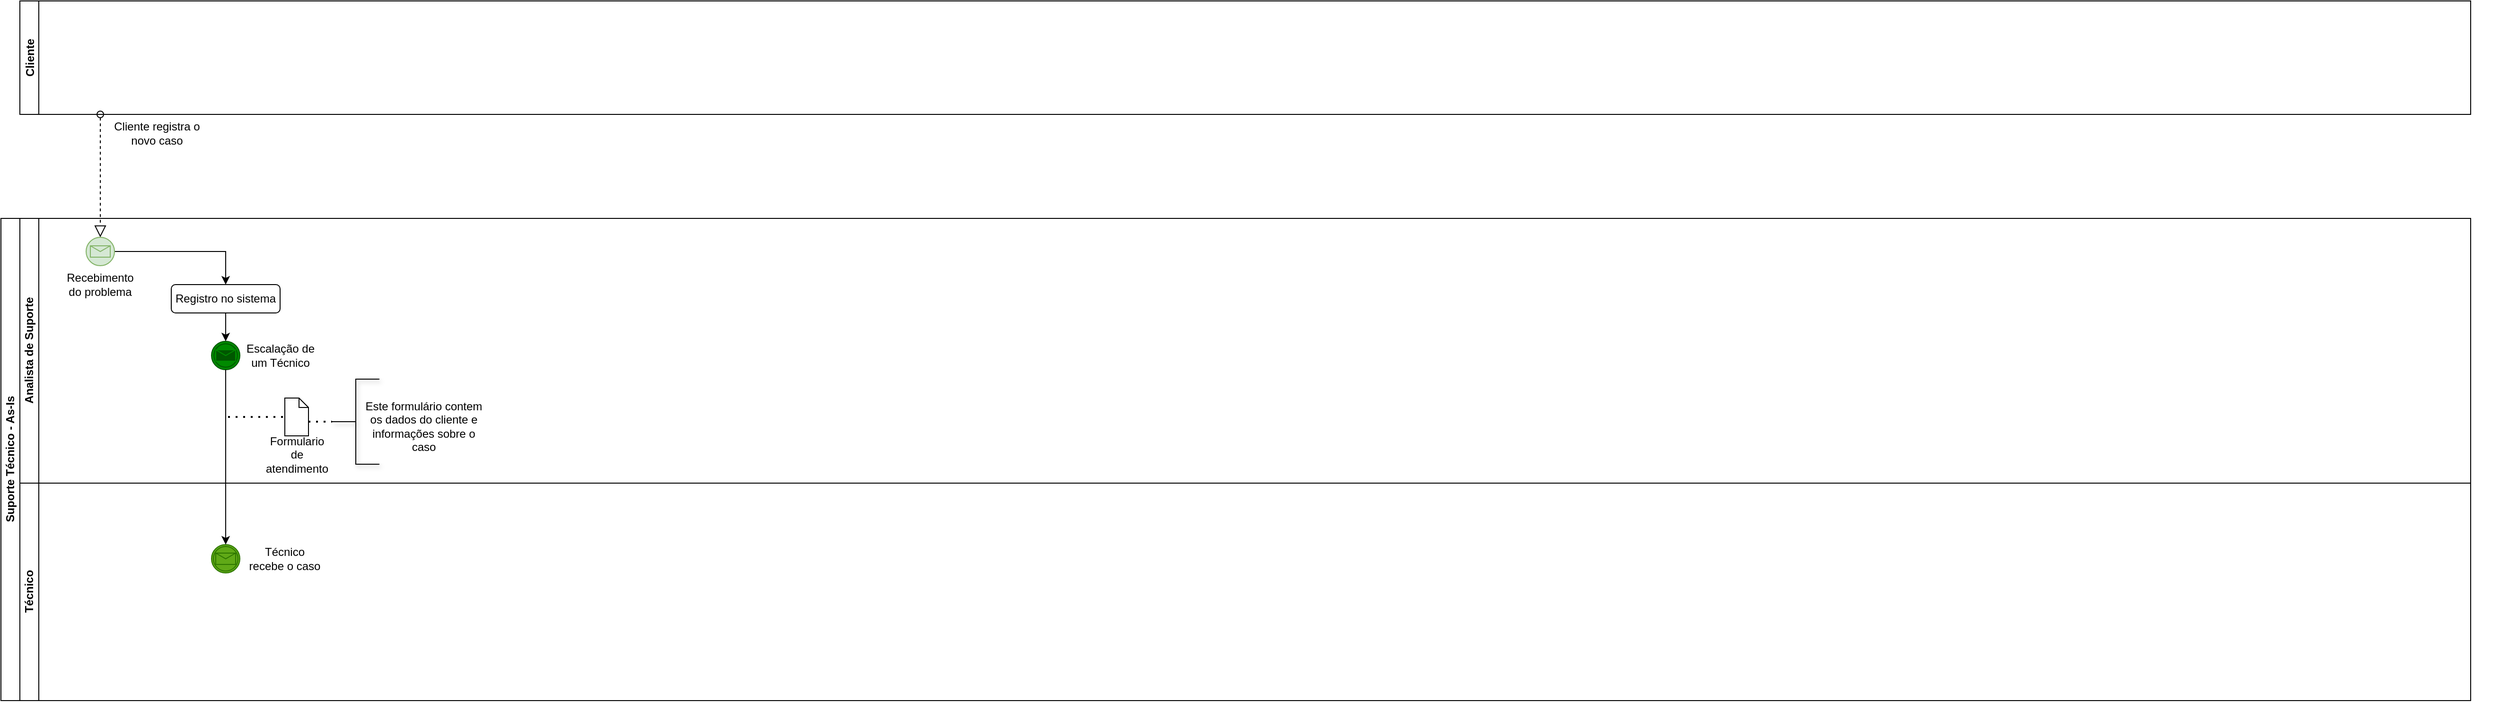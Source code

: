 <mxfile version="13.7.7" type="github">
  <diagram id="fiaMoSsyoyp-pJfvf07h" name="Page-1">
    <mxGraphModel dx="718" dy="1556" grid="1" gridSize="10" guides="1" tooltips="1" connect="1" arrows="1" fold="1" page="1" pageScale="1" pageWidth="827" pageHeight="1169" math="0" shadow="0">
      <root>
        <mxCell id="0" />
        <mxCell id="1" parent="0" />
        <mxCell id="pjXi1nHpoOmAQkaqrBQA-1" value="Suporte Técnico - As-Is" style="swimlane;html=1;childLayout=stackLayout;resizeParent=1;resizeParentMax=0;horizontal=0;startSize=20;horizontalStack=0;" vertex="1" parent="1">
          <mxGeometry x="30" y="170" width="2610" height="510" as="geometry" />
        </mxCell>
        <mxCell id="pjXi1nHpoOmAQkaqrBQA-2" value="Analista de Suporte" style="swimlane;html=1;startSize=20;horizontal=0;" vertex="1" parent="pjXi1nHpoOmAQkaqrBQA-1">
          <mxGeometry x="20" width="2590" height="280" as="geometry" />
        </mxCell>
        <mxCell id="pjXi1nHpoOmAQkaqrBQA-15" value="" style="shape=mxgraph.bpmn.shape;html=1;verticalLabelPosition=bottom;labelBackgroundColor=#ffffff;verticalAlign=top;align=center;perimeter=ellipsePerimeter;outlineConnect=0;outline=throwing;symbol=message;fillColor=#008a00;strokeColor=#005700;fontColor=#ffffff;aspect=fixed;" vertex="1" parent="pjXi1nHpoOmAQkaqrBQA-2">
          <mxGeometry x="202.5" y="130" width="30" height="30" as="geometry" />
        </mxCell>
        <mxCell id="pjXi1nHpoOmAQkaqrBQA-17" value="Escalação de um Técnico" style="text;html=1;strokeColor=none;fillColor=none;align=center;verticalAlign=middle;whiteSpace=wrap;rounded=0;" vertex="1" parent="pjXi1nHpoOmAQkaqrBQA-2">
          <mxGeometry x="232.5" y="135" width="85" height="20" as="geometry" />
        </mxCell>
        <mxCell id="pjXi1nHpoOmAQkaqrBQA-39" value="Este formulário contem os dados do cliente e informações sobre o caso" style="text;html=1;strokeColor=none;fillColor=none;align=center;verticalAlign=middle;whiteSpace=wrap;rounded=0;shadow=1;" vertex="1" parent="pjXi1nHpoOmAQkaqrBQA-2">
          <mxGeometry x="364" y="180" width="126" height="80" as="geometry" />
        </mxCell>
        <mxCell id="pjXi1nHpoOmAQkaqrBQA-31" value="" style="group" vertex="1" connectable="0" parent="pjXi1nHpoOmAQkaqrBQA-2">
          <mxGeometry x="220" y="210" width="80" as="geometry" />
        </mxCell>
        <mxCell id="pjXi1nHpoOmAQkaqrBQA-30" value="" style="group" vertex="1" connectable="0" parent="pjXi1nHpoOmAQkaqrBQA-31">
          <mxGeometry width="80" as="geometry" />
        </mxCell>
        <mxCell id="pjXi1nHpoOmAQkaqrBQA-29" value="" style="group" vertex="1" connectable="0" parent="pjXi1nHpoOmAQkaqrBQA-30">
          <mxGeometry width="80" as="geometry" />
        </mxCell>
        <mxCell id="pjXi1nHpoOmAQkaqrBQA-28" value="" style="endArrow=none;dashed=1;html=1;dashPattern=1 3;strokeWidth=2;" edge="1" parent="pjXi1nHpoOmAQkaqrBQA-29">
          <mxGeometry width="50" height="50" relative="1" as="geometry">
            <mxPoint as="sourcePoint" />
            <mxPoint x="80" as="targetPoint" />
          </mxGeometry>
        </mxCell>
        <mxCell id="pjXi1nHpoOmAQkaqrBQA-32" value="" style="shape=note;size=10;whiteSpace=wrap;html=1;aspect=fixed;" vertex="1" parent="pjXi1nHpoOmAQkaqrBQA-2">
          <mxGeometry x="280" y="190" width="25" height="40" as="geometry" />
        </mxCell>
        <mxCell id="pjXi1nHpoOmAQkaqrBQA-37" value="" style="html=1;shape=mxgraph.flowchart.annotation_2;align=left;labelPosition=right;shadow=1;" vertex="1" parent="pjXi1nHpoOmAQkaqrBQA-2">
          <mxGeometry x="330" y="170" width="50" height="90" as="geometry" />
        </mxCell>
        <mxCell id="pjXi1nHpoOmAQkaqrBQA-36" value="Formulario de atendimento" style="text;html=1;strokeColor=none;fillColor=none;align=center;verticalAlign=middle;whiteSpace=wrap;rounded=0;" vertex="1" parent="pjXi1nHpoOmAQkaqrBQA-2">
          <mxGeometry x="272.5" y="240" width="40" height="20" as="geometry" />
        </mxCell>
        <mxCell id="pjXi1nHpoOmAQkaqrBQA-38" value="" style="endArrow=none;dashed=1;html=1;dashPattern=1 3;strokeWidth=2;entryX=0;entryY=0.5;entryDx=0;entryDy=0;entryPerimeter=0;exitX=0;exitY=0;exitDx=25;exitDy=25;exitPerimeter=0;" edge="1" parent="pjXi1nHpoOmAQkaqrBQA-2" source="pjXi1nHpoOmAQkaqrBQA-32" target="pjXi1nHpoOmAQkaqrBQA-37">
          <mxGeometry width="50" height="50" relative="1" as="geometry">
            <mxPoint x="260" y="270" as="sourcePoint" />
            <mxPoint x="310" y="220" as="targetPoint" />
          </mxGeometry>
        </mxCell>
        <mxCell id="pjXi1nHpoOmAQkaqrBQA-3" value="Técnico" style="swimlane;html=1;startSize=20;horizontal=0;" vertex="1" parent="pjXi1nHpoOmAQkaqrBQA-1">
          <mxGeometry x="20" y="280" width="2590" height="230" as="geometry" />
        </mxCell>
        <mxCell id="pjXi1nHpoOmAQkaqrBQA-25" value="" style="shape=mxgraph.bpmn.shape;html=1;verticalLabelPosition=bottom;labelBackgroundColor=#ffffff;verticalAlign=top;align=center;perimeter=ellipsePerimeter;outlineConnect=0;outline=catching;symbol=message;aspect=fixed;fillColor=#60a917;strokeColor=#2D7600;fontColor=#ffffff;" vertex="1" parent="pjXi1nHpoOmAQkaqrBQA-3">
          <mxGeometry x="202.5" y="65" width="30" height="30" as="geometry" />
        </mxCell>
        <mxCell id="pjXi1nHpoOmAQkaqrBQA-27" value="Técnico recebe o caso" style="text;html=1;strokeColor=none;fillColor=none;align=center;verticalAlign=middle;whiteSpace=wrap;rounded=0;" vertex="1" parent="pjXi1nHpoOmAQkaqrBQA-3">
          <mxGeometry x="240" y="70" width="80" height="20" as="geometry" />
        </mxCell>
        <mxCell id="pjXi1nHpoOmAQkaqrBQA-22" style="edgeStyle=orthogonalEdgeStyle;rounded=0;orthogonalLoop=1;jettySize=auto;html=1;" edge="1" parent="pjXi1nHpoOmAQkaqrBQA-1" source="pjXi1nHpoOmAQkaqrBQA-15" target="pjXi1nHpoOmAQkaqrBQA-25">
          <mxGeometry relative="1" as="geometry">
            <mxPoint x="215.034" y="340.034" as="targetPoint" />
          </mxGeometry>
        </mxCell>
        <mxCell id="pjXi1nHpoOmAQkaqrBQA-7" value="" style="group;aspect=fixed;" vertex="1" connectable="0" parent="1">
          <mxGeometry x="80" y="-40" width="2590" height="310" as="geometry" />
        </mxCell>
        <mxCell id="pjXi1nHpoOmAQkaqrBQA-8" value="" style="group" vertex="1" connectable="0" parent="pjXi1nHpoOmAQkaqrBQA-7">
          <mxGeometry x="-30" y="-20" width="2590" height="330" as="geometry" />
        </mxCell>
        <mxCell id="pjXi1nHpoOmAQkaqrBQA-5" value="Cliente" style="swimlane;startSize=20;horizontal=0;" vertex="1" parent="pjXi1nHpoOmAQkaqrBQA-8">
          <mxGeometry width="2590" height="120" as="geometry" />
        </mxCell>
        <mxCell id="pjXi1nHpoOmAQkaqrBQA-6" value="" style="startArrow=oval;startFill=0;startSize=7;endArrow=block;endFill=0;endSize=10;dashed=1;html=1;" edge="1" parent="pjXi1nHpoOmAQkaqrBQA-8" target="pjXi1nHpoOmAQkaqrBQA-9">
          <mxGeometry width="100" relative="1" as="geometry">
            <mxPoint x="85" y="120" as="sourcePoint" />
            <mxPoint x="80" y="250" as="targetPoint" />
          </mxGeometry>
        </mxCell>
        <mxCell id="pjXi1nHpoOmAQkaqrBQA-12" style="edgeStyle=orthogonalEdgeStyle;rounded=0;orthogonalLoop=1;jettySize=auto;html=1;" edge="1" parent="pjXi1nHpoOmAQkaqrBQA-8" source="pjXi1nHpoOmAQkaqrBQA-9" target="pjXi1nHpoOmAQkaqrBQA-11">
          <mxGeometry relative="1" as="geometry" />
        </mxCell>
        <mxCell id="pjXi1nHpoOmAQkaqrBQA-9" value="" style="shape=mxgraph.bpmn.shape;html=1;verticalLabelPosition=bottom;labelBackgroundColor=#ffffff;verticalAlign=top;align=center;perimeter=ellipsePerimeter;outlineConnect=0;outline=standard;symbol=message;fillColor=#d5e8d4;strokeColor=#82b366;" vertex="1" parent="pjXi1nHpoOmAQkaqrBQA-8">
          <mxGeometry x="70" y="250" width="30" height="30" as="geometry" />
        </mxCell>
        <mxCell id="pjXi1nHpoOmAQkaqrBQA-10" value="Cliente registra o novo caso" style="text;html=1;strokeColor=none;fillColor=none;align=center;verticalAlign=middle;whiteSpace=wrap;rounded=0;" vertex="1" parent="pjXi1nHpoOmAQkaqrBQA-8">
          <mxGeometry x="90" y="130" width="110" height="20" as="geometry" />
        </mxCell>
        <mxCell id="pjXi1nHpoOmAQkaqrBQA-11" value="Registro no sistema" style="shape=ext;rounded=1;html=1;whiteSpace=wrap;" vertex="1" parent="pjXi1nHpoOmAQkaqrBQA-8">
          <mxGeometry x="160" y="300" width="115" height="30" as="geometry" />
        </mxCell>
        <mxCell id="pjXi1nHpoOmAQkaqrBQA-13" value="Recebimento do problema" style="text;html=1;strokeColor=none;fillColor=none;align=center;verticalAlign=middle;whiteSpace=wrap;rounded=0;" vertex="1" parent="pjXi1nHpoOmAQkaqrBQA-8">
          <mxGeometry x="65" y="290" width="40" height="20" as="geometry" />
        </mxCell>
        <mxCell id="pjXi1nHpoOmAQkaqrBQA-16" style="edgeStyle=orthogonalEdgeStyle;rounded=0;orthogonalLoop=1;jettySize=auto;html=1;" edge="1" parent="1" source="pjXi1nHpoOmAQkaqrBQA-11" target="pjXi1nHpoOmAQkaqrBQA-15">
          <mxGeometry relative="1" as="geometry" />
        </mxCell>
      </root>
    </mxGraphModel>
  </diagram>
</mxfile>
